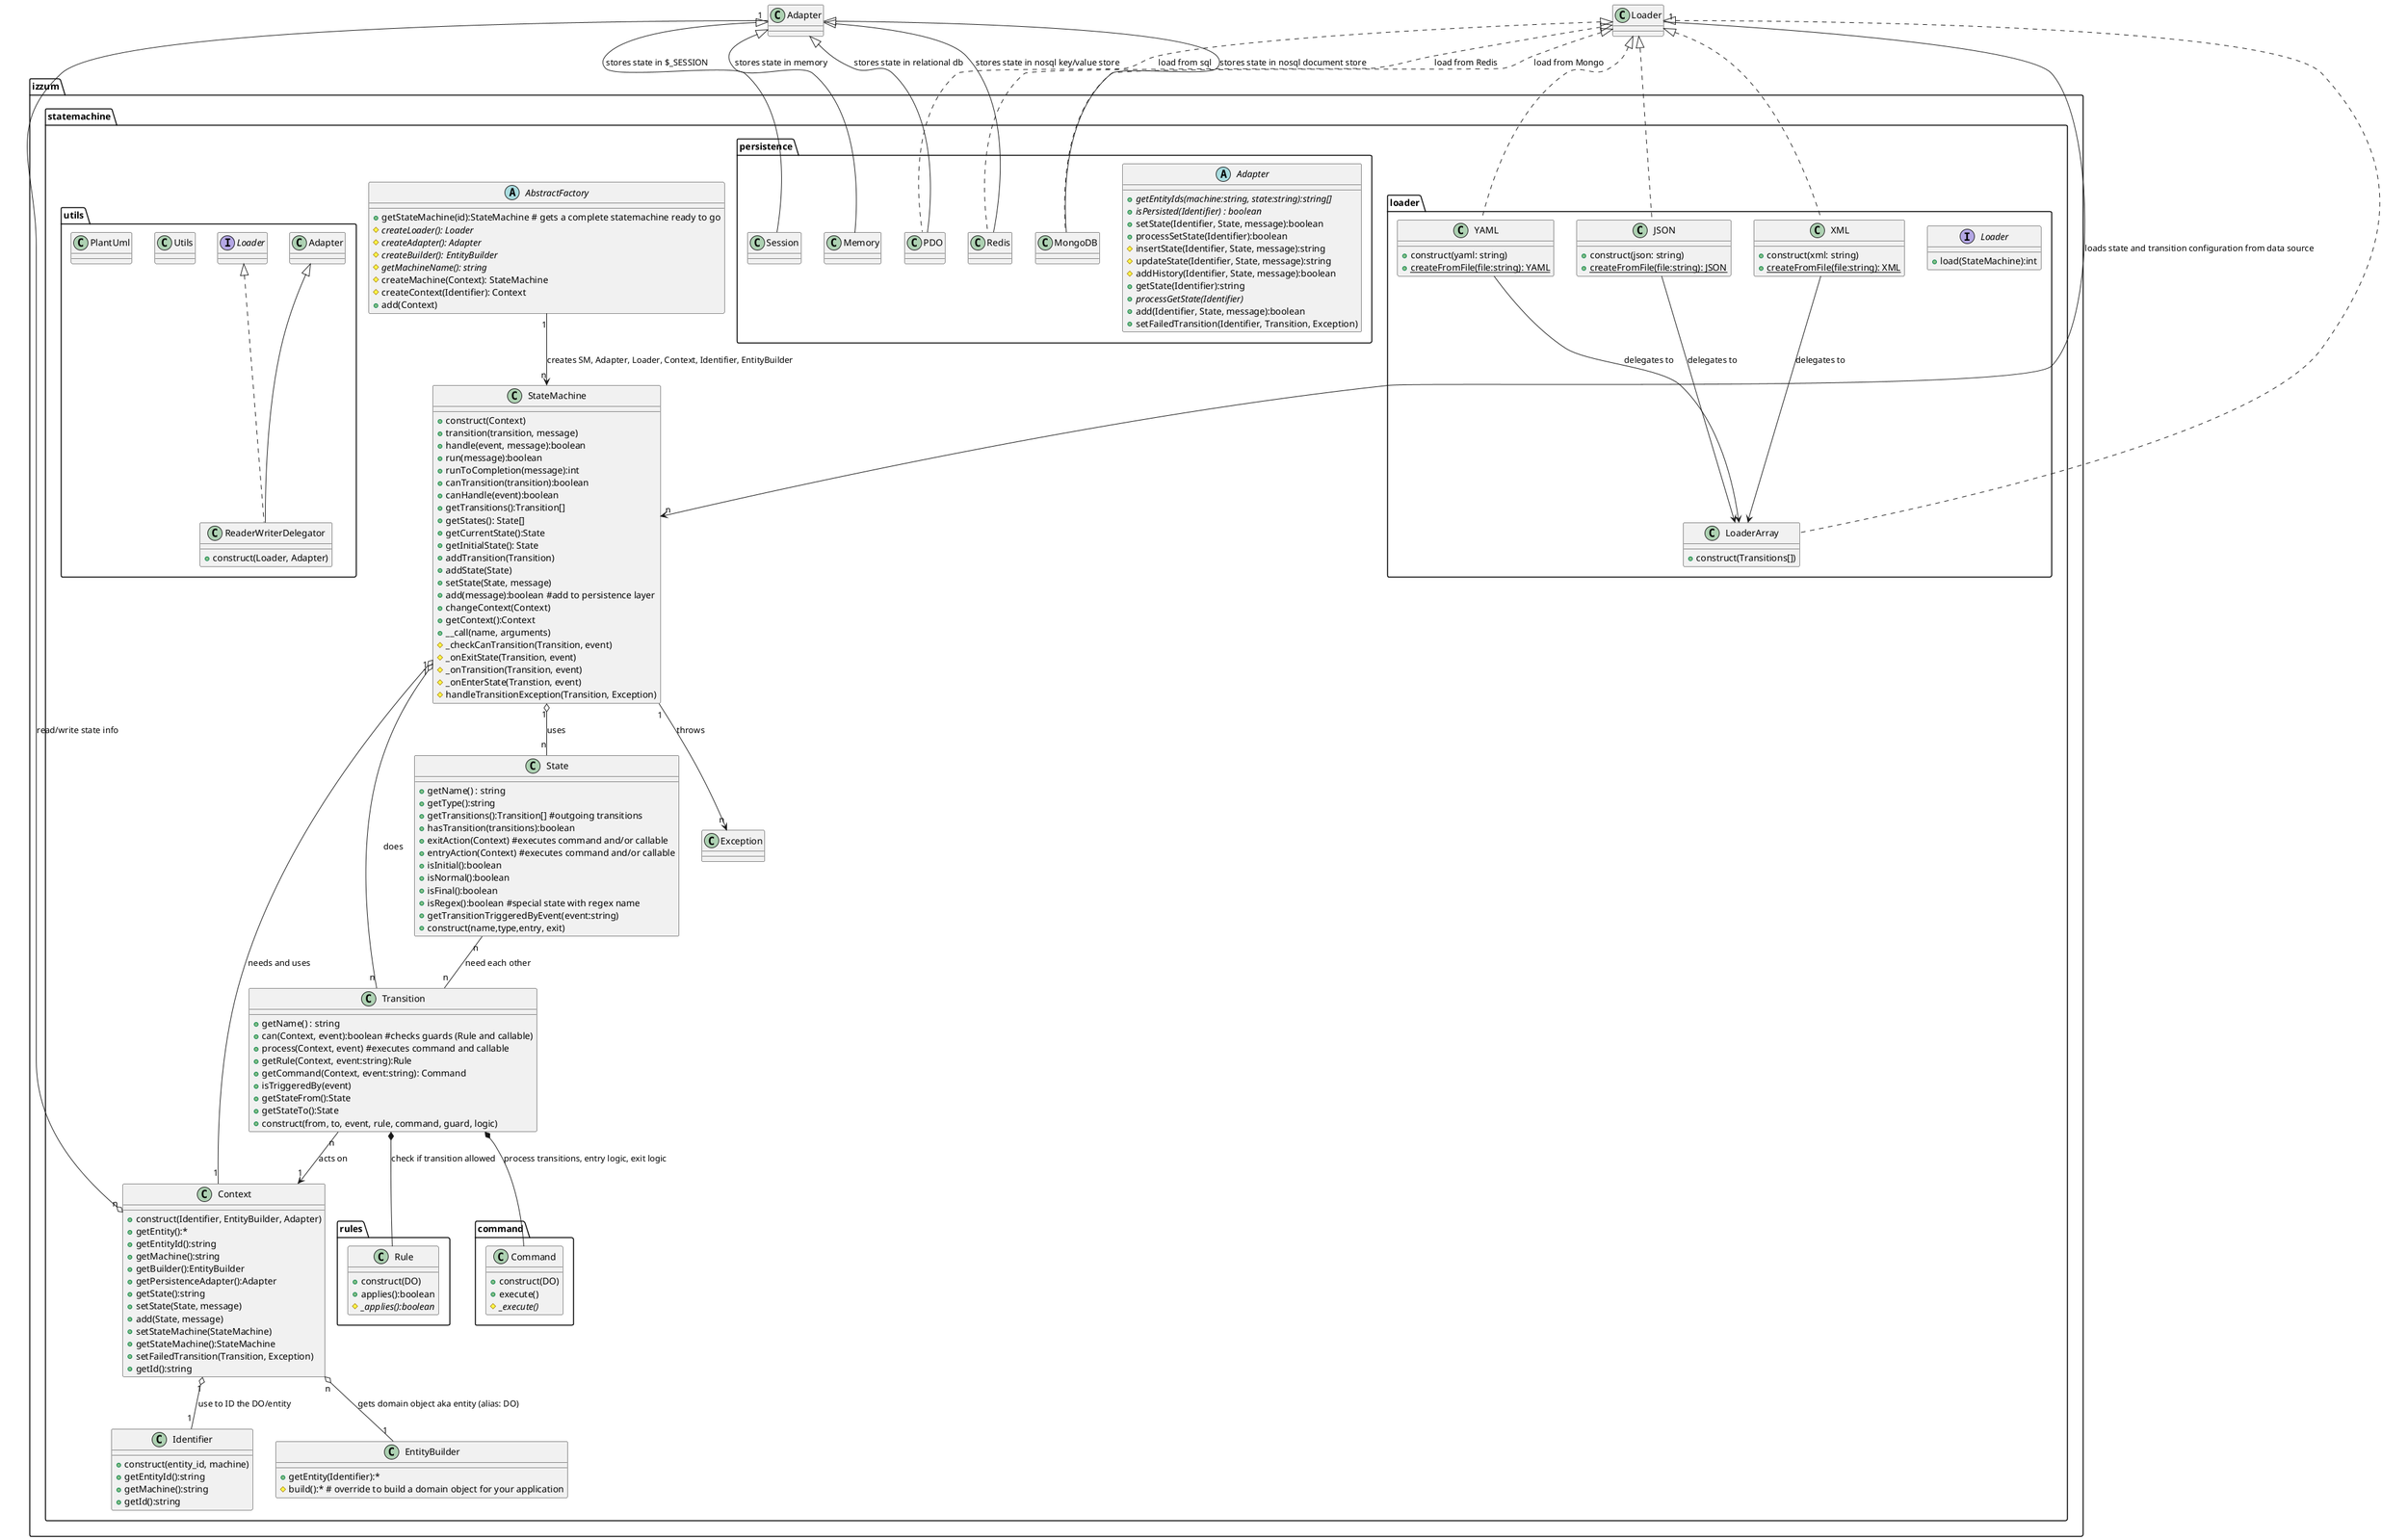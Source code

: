 @startuml

package izzum.statemachine {
    Class StateMachine {
      + construct(Context)
      + transition(transition, message)
      + handle(event, message):boolean
      + run(message):boolean
      + runToCompletion(message):int
      + canTransition(transition):boolean
      + canHandle(event):boolean
      + getTransitions():Transition[]
      + getStates(): State[]
      + getCurrentState():State
      + getInitialState(): State
      + addTransition(Transition)
      + addState(State)
      + setState(State, message)
      + add(message):boolean #add to persistence layer
      + changeContext(Context)
      + getContext():Context
      + __call(name, arguments)
      # _checkCanTransition(Transition, event)
      # _onExitState(Transition, event)
      # _onTransition(Transition, event)
      # _onEnterState(Transtion, event)
      # handleTransitionException(Transition, Exception)   
    }
    
    Class State {
        + getName() : string
        + getType():string
        + getTransitions():Transition[] #outgoing transitions
        + hasTransition(transitions):boolean
        + exitAction(Context) #executes command and/or callable
        + entryAction(Context) #executes command and/or callable
        + isInitial():boolean
        + isNormal():boolean
        + isFinal():boolean
        + isRegex():boolean #special state with regex name
        + getTransitionTriggeredByEvent(event:string)
    	+ construct(name,type,entry, exit)
    }
    Class Transition {
    	+ getName() : string
        + can(Context, event):boolean #checks guards (Rule and callable)
        + process(Context, event) #executes command and callable
        + getRule(Context, event:string):Rule
        + getCommand(Context, event:string): Command
        + isTriggeredBy(event)
        + getStateFrom():State
        + getStateTo():State
    	+ construct(from, to, event, rule, command, guard, logic)
    }
    Class Context {
        + construct(Identifier, EntityBuilder, Adapter)
        + getEntity():*
        + getEntityId():string
        + getMachine():string
        + getBuilder():EntityBuilder
        + getPersistenceAdapter():Adapter
        + getState():string
        + setState(State, message)
        + add(State, message)
        + setStateMachine(StateMachine)
        + getStateMachine():StateMachine
        + setFailedTransition(Transition, Exception)
        + getId():string
    }
    
    Class Identifier {
    	+ construct(entity_id, machine)
    	+ getEntityId():string
    	+ getMachine():string
    	+ getId():string
    }

    Class EntityBuilder {
        + getEntity(Identifier):*
        # build():* # override to build a domain object for your application
    }
    package persistence {
      abstract Class Adapter {
        + {abstract} getEntityIds(machine:string, state:string):string[]
        + {abstract} isPersisted(Identifier) : boolean
        + setState(Identifier, State, message):boolean
        + processSetState(Identifier):boolean
        # insertState(Identifier, State, message):string
        # updateState(Identifier, State, message):string
        # addHistory(Identifier, State, message):boolean
        + getState(Identifier):string
        + {abstract} processGetState(Identifier)
        + add(Identifier, State, message):boolean
        + setFailedTransition(Identifier, Transition, Exception)
      }

      Class PDO {
      }
      Class Redis {
      }
      Class MongoDB {
      }
      Class Memory {
      }
      Class Session {
      }

    }

        abstract Class AbstractFactory {
            + getStateMachine(id):StateMachine # gets a complete statemachine ready to go
            # {abstract} createLoader(): Loader
            # {abstract} createAdapter(): Adapter
            # {abstract} createBuilder(): EntityBuilder
            # {abstract} getMachineName(): string
            # createMachine(Context): StateMachine
            # createContext(Identifier): Context
            +add(Context)
        }

    package loader {
        Interface Loader {
          +load(StateMachine):int
        }
        Class LoaderArray {
          + construct(Transitions[])
        }
        Class JSON {
          + construct(json: string)
          + {static} createFromFile(file:string): JSON
        }
        Class XML {
          + construct(xml: string)
          + {static} createFromFile(file:string): XML
        }
        Class YAML {
          + construct(yaml: string)
          + {static} createFromFile(file:string): YAML
        }
    }

    Class Exception

    package command {
      Class Command {
        + construct(DO)
        +execute()
        #{abstract}_execute()
      }
    }

    package rules {
      Class Rule {
        + construct(DO)
        +applies():boolean
        #{abstract}_applies():boolean
      }
    }
    
    package utils {
      Class ReaderWriterDelegator extends Adapter implements Loader {
        + construct(Loader, Adapter)
      }
      Class Utils {
      }
      Class PlantUml {
      }
    }

}
    StateMachine "1" o-- "n" State : uses
    StateMachine "1" o-- "n" Transition : does
    StateMachine "1" o-- "1" Context : needs and uses
    StateMachine "1" --> "n" Exception: throws
    Context "n" o-- "1" EntityBuilder : gets domain object aka entity (alias: DO)
    Context "n" o-- "1" Adapter : read/write state info
    Context "1" o-- "1" Identifier : use to ID the DO/entity
    State "n" -- "n" Transition : need each other
    Adapter <|-- Memory : stores state in memory
    Adapter <|-- PDO : stores state in relational db
    Adapter <|-- Redis : stores state in nosql key/value store
    Adapter <|-- MongoDB : stores state in nosql document store
    Adapter <|-- Session : stores state in $_SESSION
    Loader <|.. PDO : load from sql
    Loader <|.. Redis : load from Redis
    Loader <|.. MongoDB : load from Mongo
    Loader <|.. LoaderArray 
    Loader <|.. JSON 
    Loader <|.. XML 
    Loader <|.. YAML 
    XML  -->  LoaderArray : delegates to
    JSON  -->  LoaderArray : delegates to
    YAML  -->  LoaderArray : delegates to
    Transition *-- Command : process transitions, entry logic, exit logic
    Transition *-- Rule : check if transition allowed
    Transition "n" --> "1" Context : acts on
    AbstractFactory "1" --> "n" StateMachine: creates SM, Adapter, Loader, Context, Identifier, EntityBuilder
    Loader "1" --> "n" StateMachine : loads state and transition configuration from data source



@enduml

